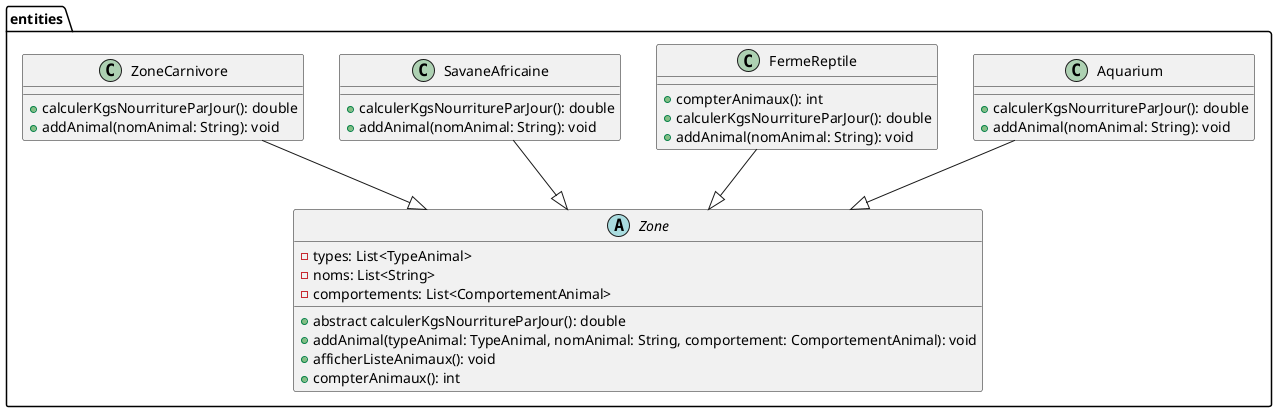 @startuml Zone
package entities {
    abstract class Zone {
        - types: List<TypeAnimal>
        - noms: List<String>
        - comportements: List<ComportementAnimal>
        + abstract calculerKgsNourritureParJour(): double
        + addAnimal(typeAnimal: TypeAnimal, nomAnimal: String, comportement: ComportementAnimal): void
        + afficherListeAnimaux(): void
        + compterAnimaux(): int
    }

    class Aquarium {
        + calculerKgsNourritureParJour(): double
        + addAnimal(nomAnimal: String): void
    }

    class FermeReptile {
        + compterAnimaux(): int
        + calculerKgsNourritureParJour(): double
        + addAnimal(nomAnimal: String): void
    }

    class SavaneAfricaine {
        + calculerKgsNourritureParJour(): double
        + addAnimal(nomAnimal: String): void
    }

    class ZoneCarnivore {
        + calculerKgsNourritureParJour(): double
        + addAnimal(nomAnimal: String): void
    }
}

Aquarium --|> Zone
FermeReptile --|> Zone
SavaneAfricaine --|> Zone
ZoneCarnivore --|> Zone
@enduml
